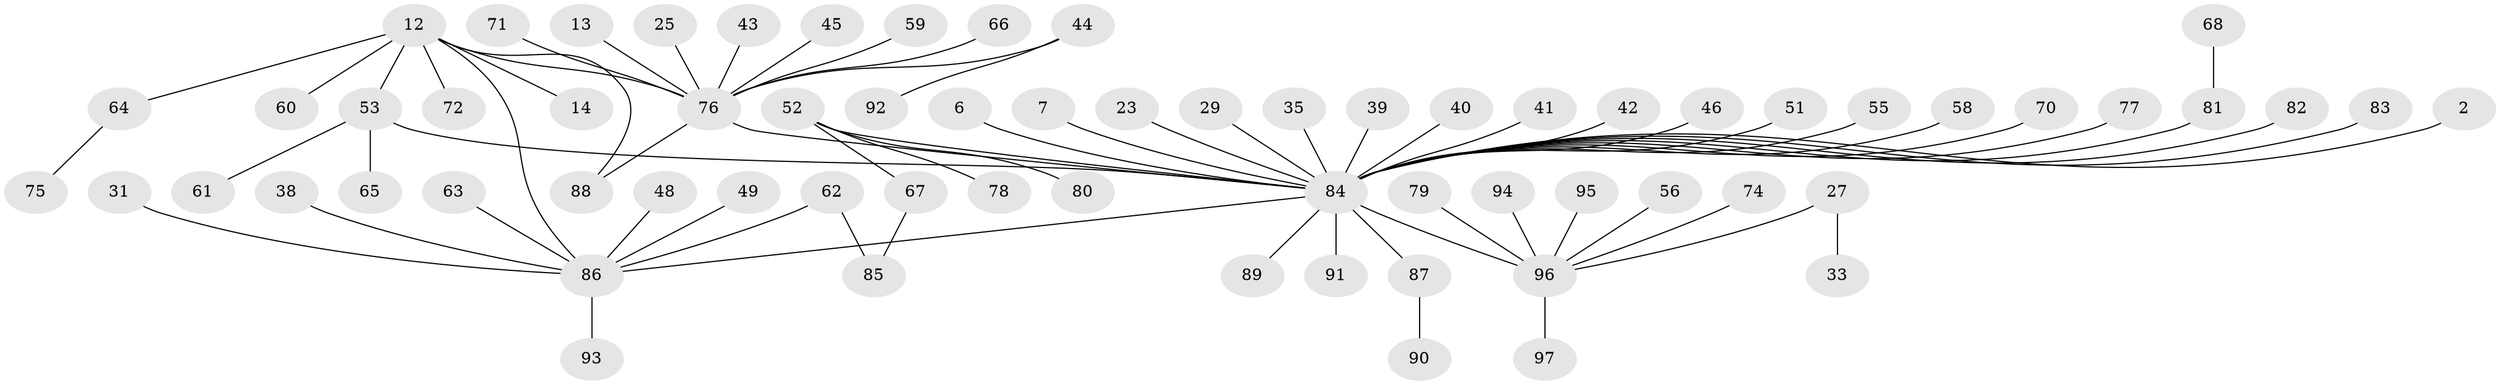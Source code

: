 // original degree distribution, {13: 0.010309278350515464, 1: 0.5567010309278351, 22: 0.010309278350515464, 2: 0.21649484536082475, 3: 0.08247422680412371, 7: 0.010309278350515464, 4: 0.05154639175257732, 5: 0.030927835051546393, 10: 0.010309278350515464, 11: 0.010309278350515464, 6: 0.010309278350515464}
// Generated by graph-tools (version 1.1) at 2025/51/03/04/25 21:51:23]
// undirected, 67 vertices, 70 edges
graph export_dot {
graph [start="1"]
  node [color=gray90,style=filled];
  2;
  6;
  7;
  12;
  13;
  14;
  23;
  25;
  27;
  29;
  31;
  33;
  35;
  38;
  39;
  40;
  41;
  42;
  43;
  44;
  45;
  46;
  48;
  49;
  51 [super="+4"];
  52 [super="+10+32"];
  53 [super="+19"];
  55;
  56;
  58;
  59;
  60;
  61;
  62;
  63;
  64;
  65;
  66;
  67;
  68;
  70 [super="+5"];
  71;
  72;
  74;
  75;
  76 [super="+11+26+69+54+73"];
  77;
  78;
  79;
  80;
  81 [super="+30"];
  82;
  83;
  84 [super="+57+37+3"];
  85;
  86 [super="+16+15+47+28"];
  87;
  88 [super="+20"];
  89;
  90;
  91;
  92;
  93;
  94;
  95;
  96 [super="+50"];
  97;
  2 -- 84;
  6 -- 84;
  7 -- 84;
  12 -- 14;
  12 -- 53 [weight=2];
  12 -- 60;
  12 -- 64;
  12 -- 72;
  12 -- 88;
  12 -- 86 [weight=2];
  12 -- 76 [weight=2];
  13 -- 76;
  23 -- 84;
  25 -- 76;
  27 -- 33;
  27 -- 96;
  29 -- 84;
  31 -- 86;
  35 -- 84;
  38 -- 86;
  39 -- 84;
  40 -- 84;
  41 -- 84;
  42 -- 84;
  43 -- 76;
  44 -- 92;
  44 -- 76;
  45 -- 76;
  46 -- 84;
  48 -- 86;
  49 -- 86;
  51 -- 84;
  52 -- 67;
  52 -- 80;
  52 -- 78;
  52 -- 84;
  53 -- 65;
  53 -- 61;
  53 -- 84 [weight=2];
  55 -- 84;
  56 -- 96;
  58 -- 84;
  59 -- 76;
  62 -- 85;
  62 -- 86;
  63 -- 86;
  64 -- 75;
  66 -- 76;
  67 -- 85;
  68 -- 81;
  70 -- 84 [weight=2];
  71 -- 76;
  74 -- 96;
  76 -- 84 [weight=5];
  76 -- 88;
  77 -- 84;
  79 -- 96;
  81 -- 84;
  82 -- 84;
  83 -- 84;
  84 -- 86 [weight=2];
  84 -- 87;
  84 -- 89;
  84 -- 91;
  84 -- 96 [weight=2];
  86 -- 93;
  87 -- 90;
  94 -- 96;
  95 -- 96;
  96 -- 97;
}
